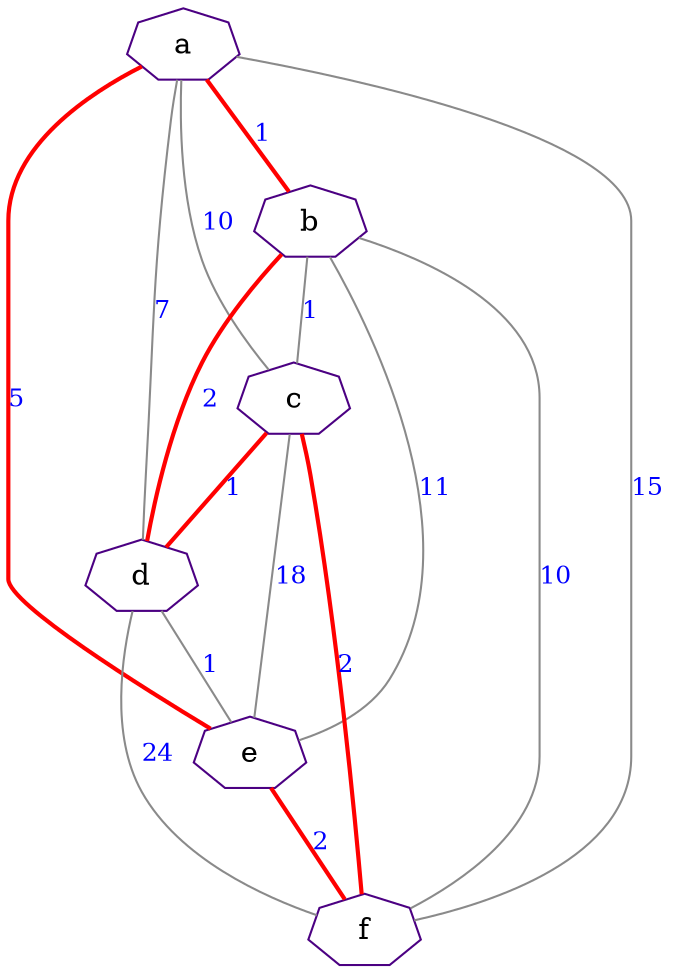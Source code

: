 graph G
{
    edge[color="gray54",fontcolor="blue",fontsize=12, len=3];
    node[color="indigo",fontsize=14, shape="septagon"];

    a -- b [label="1", color=red, penwidth=2.0];
    a -- c [label="10"];
    b -- c [label="1"];
    a -- d [label="7"];
    b -- d [label="2", color=red, penwidth=2.0];
    c -- d [label="1", color=red, penwidth=2.0];
    a -- e [label="5", color=red, penwidth=2.0];
    b -- e [label="11"];
    c -- e [label="18"];
    d -- e [label="1"];
    a -- f [label="15"];
    b -- f [label="10"];
    c -- f [label="2", color=red, penwidth=2.0];
    d -- f [label="24"];
    e -- f [label="2", color=red, penwidth=2.0];
}